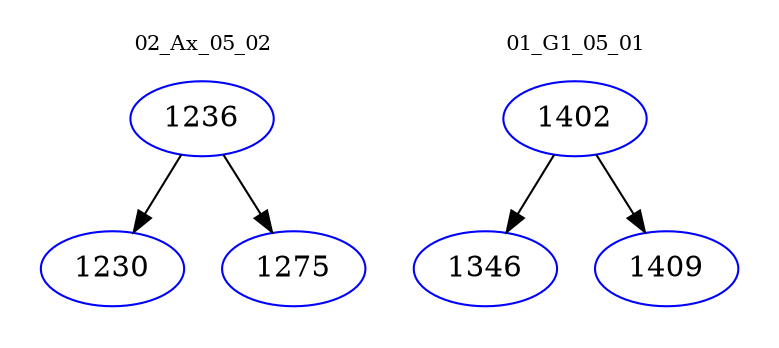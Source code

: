 digraph{
subgraph cluster_0 {
color = white
label = "02_Ax_05_02";
fontsize=10;
T0_1236 [label="1236", color="blue"]
T0_1236 -> T0_1230 [color="black"]
T0_1230 [label="1230", color="blue"]
T0_1236 -> T0_1275 [color="black"]
T0_1275 [label="1275", color="blue"]
}
subgraph cluster_1 {
color = white
label = "01_G1_05_01";
fontsize=10;
T1_1402 [label="1402", color="blue"]
T1_1402 -> T1_1346 [color="black"]
T1_1346 [label="1346", color="blue"]
T1_1402 -> T1_1409 [color="black"]
T1_1409 [label="1409", color="blue"]
}
}
